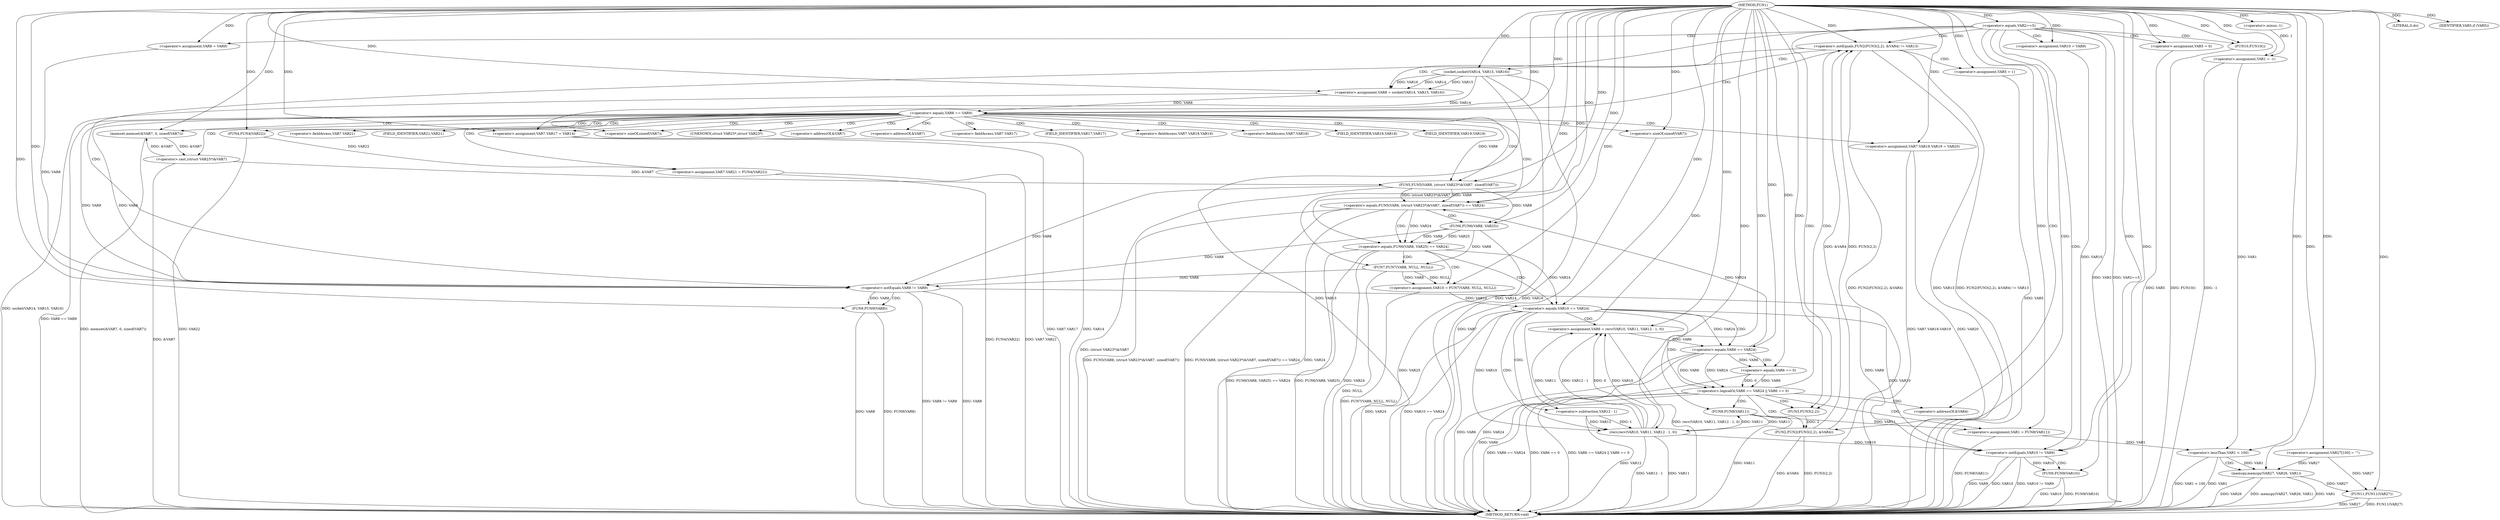digraph FUN1 {  
"1000100" [label = "(METHOD,FUN1)" ]
"1000273" [label = "(METHOD_RETURN,void)" ]
"1000103" [label = "(<operator>.assignment,VAR1 = -1)" ]
"1000105" [label = "(<operator>.minus,-1)" ]
"1000108" [label = "(<operator>.equals,VAR2==5)" ]
"1000115" [label = "(<operator>.assignment,VAR5 = 0)" ]
"1000121" [label = "(<operator>.assignment,VAR8 = VAR9)" ]
"1000125" [label = "(<operator>.assignment,VAR10 = VAR9)" ]
"1000132" [label = "(<operator>.notEquals,FUN2(FUN3(2,2), &VAR4) != VAR13)" ]
"1000133" [label = "(FUN2,FUN2(FUN3(2,2), &VAR4))" ]
"1000134" [label = "(FUN3,FUN3(2,2))" ]
"1000142" [label = "(<operator>.assignment,VAR5 = 1)" ]
"1000145" [label = "(<operator>.assignment,VAR8 = socket(VAR14, VAR15, VAR16))" ]
"1000147" [label = "(socket,socket(VAR14, VAR15, VAR16))" ]
"1000152" [label = "(<operator>.equals,VAR8 == VAR9)" ]
"1000157" [label = "(memset,memset(&VAR7, 0, sizeof(VAR7)))" ]
"1000161" [label = "(<operator>.sizeOf,sizeof(VAR7))" ]
"1000163" [label = "(<operator>.assignment,VAR7.VAR17 = VAR14)" ]
"1000168" [label = "(<operator>.assignment,VAR7.VAR18.VAR19 = VAR20)" ]
"1000175" [label = "(<operator>.assignment,VAR7.VAR21 = FUN4(VAR22))" ]
"1000179" [label = "(FUN4,FUN4(VAR22))" ]
"1000182" [label = "(<operator>.equals,FUN5(VAR8, (struct VAR23*)&VAR7, sizeof(VAR7)) == VAR24)" ]
"1000183" [label = "(FUN5,FUN5(VAR8, (struct VAR23*)&VAR7, sizeof(VAR7)))" ]
"1000185" [label = "(<operator>.cast,(struct VAR23*)&VAR7)" ]
"1000189" [label = "(<operator>.sizeOf,sizeof(VAR7))" ]
"1000195" [label = "(<operator>.equals,FUN6(VAR8, VAR25) == VAR24)" ]
"1000196" [label = "(FUN6,FUN6(VAR8, VAR25))" ]
"1000202" [label = "(<operator>.assignment,VAR10 = FUN7(VAR8, NULL, NULL))" ]
"1000204" [label = "(FUN7,FUN7(VAR8, NULL, NULL))" ]
"1000209" [label = "(<operator>.equals,VAR10 == VAR24)" ]
"1000214" [label = "(<operator>.assignment,VAR6 = recv(VAR10, VAR11, VAR12 - 1, 0))" ]
"1000216" [label = "(recv,recv(VAR10, VAR11, VAR12 - 1, 0))" ]
"1000219" [label = "(<operator>.subtraction,VAR12 - 1)" ]
"1000224" [label = "(<operator>.logicalOr,VAR6 == VAR24 || VAR6 == 0)" ]
"1000225" [label = "(<operator>.equals,VAR6 == VAR24)" ]
"1000228" [label = "(<operator>.equals,VAR6 == 0)" ]
"1000233" [label = "(<operator>.assignment,VAR1 = FUN8(VAR11))" ]
"1000235" [label = "(FUN8,FUN8(VAR11))" ]
"1000237" [label = "(LITERAL,0,do)" ]
"1000239" [label = "(<operator>.notEquals,VAR8 != VAR9)" ]
"1000243" [label = "(FUN9,FUN9(VAR8))" ]
"1000246" [label = "(<operator>.notEquals,VAR10 != VAR9)" ]
"1000250" [label = "(FUN9,FUN9(VAR10))" ]
"1000253" [label = "(IDENTIFIER,VAR5,if (VAR5))" ]
"1000255" [label = "(FUN10,FUN10())" ]
"1000259" [label = "(<operator>.assignment,VAR27[100] = \"\")" ]
"1000263" [label = "(<operator>.lessThan,VAR1 < 100)" ]
"1000267" [label = "(memcpy,memcpy(VAR27, VAR26, VAR1))" ]
"1000271" [label = "(FUN11,FUN11(VAR27))" ]
"1000137" [label = "(<operator>.addressOf,&VAR4)" ]
"1000158" [label = "(<operator>.addressOf,&VAR7)" ]
"1000164" [label = "(<operator>.fieldAccess,VAR7.VAR17)" ]
"1000166" [label = "(FIELD_IDENTIFIER,VAR17,VAR17)" ]
"1000169" [label = "(<operator>.fieldAccess,VAR7.VAR18.VAR19)" ]
"1000170" [label = "(<operator>.fieldAccess,VAR7.VAR18)" ]
"1000172" [label = "(FIELD_IDENTIFIER,VAR18,VAR18)" ]
"1000173" [label = "(FIELD_IDENTIFIER,VAR19,VAR19)" ]
"1000176" [label = "(<operator>.fieldAccess,VAR7.VAR21)" ]
"1000178" [label = "(FIELD_IDENTIFIER,VAR21,VAR21)" ]
"1000186" [label = "(UNKNOWN,struct VAR23*,struct VAR23*)" ]
"1000187" [label = "(<operator>.addressOf,&VAR7)" ]
  "1000183" -> "1000273"  [ label = "DDG: (struct VAR23*)&VAR7"] 
  "1000204" -> "1000273"  [ label = "DDG: NULL"] 
  "1000132" -> "1000273"  [ label = "DDG: FUN2(FUN3(2,2), &VAR4)"] 
  "1000195" -> "1000273"  [ label = "DDG: VAR24"] 
  "1000209" -> "1000273"  [ label = "DDG: VAR24"] 
  "1000182" -> "1000273"  [ label = "DDG: FUN5(VAR8, (struct VAR23*)&VAR7, sizeof(VAR7)) == VAR24"] 
  "1000246" -> "1000273"  [ label = "DDG: VAR9"] 
  "1000163" -> "1000273"  [ label = "DDG: VAR7.VAR17"] 
  "1000185" -> "1000273"  [ label = "DDG: &VAR7"] 
  "1000224" -> "1000273"  [ label = "DDG: VAR6 == VAR24"] 
  "1000250" -> "1000273"  [ label = "DDG: VAR10"] 
  "1000225" -> "1000273"  [ label = "DDG: VAR24"] 
  "1000108" -> "1000273"  [ label = "DDG: VAR2==5"] 
  "1000209" -> "1000273"  [ label = "DDG: VAR10 == VAR24"] 
  "1000235" -> "1000273"  [ label = "DDG: VAR11"] 
  "1000239" -> "1000273"  [ label = "DDG: VAR8 != VAR9"] 
  "1000168" -> "1000273"  [ label = "DDG: VAR7.VAR18.VAR19"] 
  "1000233" -> "1000273"  [ label = "DDG: FUN8(VAR11)"] 
  "1000189" -> "1000273"  [ label = "DDG: VAR7"] 
  "1000214" -> "1000273"  [ label = "DDG: recv(VAR10, VAR11, VAR12 - 1, 0)"] 
  "1000157" -> "1000273"  [ label = "DDG: memset(&VAR7, 0, sizeof(VAR7))"] 
  "1000175" -> "1000273"  [ label = "DDG: FUN4(VAR22)"] 
  "1000255" -> "1000273"  [ label = "DDG: FUN10()"] 
  "1000103" -> "1000273"  [ label = "DDG: -1"] 
  "1000225" -> "1000273"  [ label = "DDG: VAR6"] 
  "1000216" -> "1000273"  [ label = "DDG: VAR12 - 1"] 
  "1000239" -> "1000273"  [ label = "DDG: VAR8"] 
  "1000224" -> "1000273"  [ label = "DDG: VAR6 == 0"] 
  "1000132" -> "1000273"  [ label = "DDG: FUN2(FUN3(2,2), &VAR4) != VAR13"] 
  "1000132" -> "1000273"  [ label = "DDG: VAR13"] 
  "1000267" -> "1000273"  [ label = "DDG: VAR26"] 
  "1000195" -> "1000273"  [ label = "DDG: FUN6(VAR8, VAR25) == VAR24"] 
  "1000152" -> "1000273"  [ label = "DDG: VAR8 == VAR9"] 
  "1000228" -> "1000273"  [ label = "DDG: VAR6"] 
  "1000163" -> "1000273"  [ label = "DDG: VAR14"] 
  "1000267" -> "1000273"  [ label = "DDG: memcpy(VAR27, VAR26, VAR1)"] 
  "1000133" -> "1000273"  [ label = "DDG: FUN3(2,2)"] 
  "1000182" -> "1000273"  [ label = "DDG: VAR24"] 
  "1000263" -> "1000273"  [ label = "DDG: VAR1 < 100"] 
  "1000179" -> "1000273"  [ label = "DDG: VAR22"] 
  "1000263" -> "1000273"  [ label = "DDG: VAR1"] 
  "1000216" -> "1000273"  [ label = "DDG: VAR11"] 
  "1000147" -> "1000273"  [ label = "DDG: VAR15"] 
  "1000147" -> "1000273"  [ label = "DDG: VAR14"] 
  "1000175" -> "1000273"  [ label = "DDG: VAR7.VAR21"] 
  "1000142" -> "1000273"  [ label = "DDG: VAR5"] 
  "1000219" -> "1000273"  [ label = "DDG: VAR12"] 
  "1000243" -> "1000273"  [ label = "DDG: VAR8"] 
  "1000267" -> "1000273"  [ label = "DDG: VAR1"] 
  "1000147" -> "1000273"  [ label = "DDG: VAR16"] 
  "1000250" -> "1000273"  [ label = "DDG: FUN9(VAR10)"] 
  "1000271" -> "1000273"  [ label = "DDG: VAR27"] 
  "1000195" -> "1000273"  [ label = "DDG: FUN6(VAR8, VAR25)"] 
  "1000246" -> "1000273"  [ label = "DDG: VAR10 != VAR9"] 
  "1000145" -> "1000273"  [ label = "DDG: socket(VAR14, VAR15, VAR16)"] 
  "1000271" -> "1000273"  [ label = "DDG: FUN11(VAR27)"] 
  "1000115" -> "1000273"  [ label = "DDG: VAR5"] 
  "1000182" -> "1000273"  [ label = "DDG: FUN5(VAR8, (struct VAR23*)&VAR7, sizeof(VAR7))"] 
  "1000168" -> "1000273"  [ label = "DDG: VAR20"] 
  "1000133" -> "1000273"  [ label = "DDG: &VAR4"] 
  "1000243" -> "1000273"  [ label = "DDG: FUN9(VAR8)"] 
  "1000108" -> "1000273"  [ label = "DDG: VAR2"] 
  "1000246" -> "1000273"  [ label = "DDG: VAR10"] 
  "1000224" -> "1000273"  [ label = "DDG: VAR6 == VAR24 || VAR6 == 0"] 
  "1000202" -> "1000273"  [ label = "DDG: FUN7(VAR8, NULL, NULL)"] 
  "1000196" -> "1000273"  [ label = "DDG: VAR25"] 
  "1000105" -> "1000103"  [ label = "DDG: 1"] 
  "1000100" -> "1000103"  [ label = "DDG: "] 
  "1000100" -> "1000105"  [ label = "DDG: "] 
  "1000100" -> "1000108"  [ label = "DDG: "] 
  "1000100" -> "1000115"  [ label = "DDG: "] 
  "1000100" -> "1000121"  [ label = "DDG: "] 
  "1000100" -> "1000125"  [ label = "DDG: "] 
  "1000133" -> "1000132"  [ label = "DDG: FUN3(2,2)"] 
  "1000133" -> "1000132"  [ label = "DDG: &VAR4"] 
  "1000134" -> "1000133"  [ label = "DDG: 2"] 
  "1000100" -> "1000134"  [ label = "DDG: "] 
  "1000100" -> "1000132"  [ label = "DDG: "] 
  "1000100" -> "1000142"  [ label = "DDG: "] 
  "1000147" -> "1000145"  [ label = "DDG: VAR14"] 
  "1000147" -> "1000145"  [ label = "DDG: VAR15"] 
  "1000147" -> "1000145"  [ label = "DDG: VAR16"] 
  "1000100" -> "1000145"  [ label = "DDG: "] 
  "1000100" -> "1000147"  [ label = "DDG: "] 
  "1000145" -> "1000152"  [ label = "DDG: VAR8"] 
  "1000100" -> "1000152"  [ label = "DDG: "] 
  "1000185" -> "1000157"  [ label = "DDG: &VAR7"] 
  "1000100" -> "1000157"  [ label = "DDG: "] 
  "1000100" -> "1000161"  [ label = "DDG: "] 
  "1000147" -> "1000163"  [ label = "DDG: VAR14"] 
  "1000100" -> "1000163"  [ label = "DDG: "] 
  "1000100" -> "1000168"  [ label = "DDG: "] 
  "1000179" -> "1000175"  [ label = "DDG: VAR22"] 
  "1000100" -> "1000179"  [ label = "DDG: "] 
  "1000183" -> "1000182"  [ label = "DDG: VAR8"] 
  "1000183" -> "1000182"  [ label = "DDG: (struct VAR23*)&VAR7"] 
  "1000152" -> "1000183"  [ label = "DDG: VAR8"] 
  "1000100" -> "1000183"  [ label = "DDG: "] 
  "1000185" -> "1000183"  [ label = "DDG: &VAR7"] 
  "1000157" -> "1000185"  [ label = "DDG: &VAR7"] 
  "1000100" -> "1000189"  [ label = "DDG: "] 
  "1000225" -> "1000182"  [ label = "DDG: VAR24"] 
  "1000100" -> "1000182"  [ label = "DDG: "] 
  "1000196" -> "1000195"  [ label = "DDG: VAR8"] 
  "1000196" -> "1000195"  [ label = "DDG: VAR25"] 
  "1000183" -> "1000196"  [ label = "DDG: VAR8"] 
  "1000100" -> "1000196"  [ label = "DDG: "] 
  "1000182" -> "1000195"  [ label = "DDG: VAR24"] 
  "1000100" -> "1000195"  [ label = "DDG: "] 
  "1000204" -> "1000202"  [ label = "DDG: VAR8"] 
  "1000204" -> "1000202"  [ label = "DDG: NULL"] 
  "1000100" -> "1000202"  [ label = "DDG: "] 
  "1000196" -> "1000204"  [ label = "DDG: VAR8"] 
  "1000100" -> "1000204"  [ label = "DDG: "] 
  "1000202" -> "1000209"  [ label = "DDG: VAR10"] 
  "1000100" -> "1000209"  [ label = "DDG: "] 
  "1000195" -> "1000209"  [ label = "DDG: VAR24"] 
  "1000216" -> "1000214"  [ label = "DDG: VAR10"] 
  "1000216" -> "1000214"  [ label = "DDG: VAR11"] 
  "1000216" -> "1000214"  [ label = "DDG: VAR12 - 1"] 
  "1000216" -> "1000214"  [ label = "DDG: 0"] 
  "1000100" -> "1000214"  [ label = "DDG: "] 
  "1000209" -> "1000216"  [ label = "DDG: VAR10"] 
  "1000100" -> "1000216"  [ label = "DDG: "] 
  "1000235" -> "1000216"  [ label = "DDG: VAR11"] 
  "1000219" -> "1000216"  [ label = "DDG: VAR12"] 
  "1000219" -> "1000216"  [ label = "DDG: 1"] 
  "1000100" -> "1000219"  [ label = "DDG: "] 
  "1000225" -> "1000224"  [ label = "DDG: VAR6"] 
  "1000225" -> "1000224"  [ label = "DDG: VAR24"] 
  "1000214" -> "1000225"  [ label = "DDG: VAR6"] 
  "1000100" -> "1000225"  [ label = "DDG: "] 
  "1000209" -> "1000225"  [ label = "DDG: VAR24"] 
  "1000228" -> "1000224"  [ label = "DDG: VAR6"] 
  "1000228" -> "1000224"  [ label = "DDG: 0"] 
  "1000225" -> "1000228"  [ label = "DDG: VAR6"] 
  "1000100" -> "1000228"  [ label = "DDG: "] 
  "1000235" -> "1000233"  [ label = "DDG: VAR11"] 
  "1000100" -> "1000233"  [ label = "DDG: "] 
  "1000216" -> "1000235"  [ label = "DDG: VAR11"] 
  "1000100" -> "1000235"  [ label = "DDG: "] 
  "1000100" -> "1000237"  [ label = "DDG: "] 
  "1000183" -> "1000239"  [ label = "DDG: VAR8"] 
  "1000152" -> "1000239"  [ label = "DDG: VAR8"] 
  "1000196" -> "1000239"  [ label = "DDG: VAR8"] 
  "1000121" -> "1000239"  [ label = "DDG: VAR8"] 
  "1000204" -> "1000239"  [ label = "DDG: VAR8"] 
  "1000100" -> "1000239"  [ label = "DDG: "] 
  "1000152" -> "1000239"  [ label = "DDG: VAR9"] 
  "1000239" -> "1000243"  [ label = "DDG: VAR8"] 
  "1000100" -> "1000243"  [ label = "DDG: "] 
  "1000125" -> "1000246"  [ label = "DDG: VAR10"] 
  "1000209" -> "1000246"  [ label = "DDG: VAR10"] 
  "1000216" -> "1000246"  [ label = "DDG: VAR10"] 
  "1000100" -> "1000246"  [ label = "DDG: "] 
  "1000239" -> "1000246"  [ label = "DDG: VAR9"] 
  "1000246" -> "1000250"  [ label = "DDG: VAR10"] 
  "1000100" -> "1000250"  [ label = "DDG: "] 
  "1000100" -> "1000253"  [ label = "DDG: "] 
  "1000100" -> "1000255"  [ label = "DDG: "] 
  "1000100" -> "1000259"  [ label = "DDG: "] 
  "1000103" -> "1000263"  [ label = "DDG: VAR1"] 
  "1000233" -> "1000263"  [ label = "DDG: VAR1"] 
  "1000100" -> "1000263"  [ label = "DDG: "] 
  "1000259" -> "1000267"  [ label = "DDG: VAR27"] 
  "1000100" -> "1000267"  [ label = "DDG: "] 
  "1000263" -> "1000267"  [ label = "DDG: VAR1"] 
  "1000259" -> "1000271"  [ label = "DDG: VAR27"] 
  "1000267" -> "1000271"  [ label = "DDG: VAR27"] 
  "1000100" -> "1000271"  [ label = "DDG: "] 
  "1000108" -> "1000125"  [ label = "CDG: "] 
  "1000108" -> "1000133"  [ label = "CDG: "] 
  "1000108" -> "1000132"  [ label = "CDG: "] 
  "1000108" -> "1000239"  [ label = "CDG: "] 
  "1000108" -> "1000246"  [ label = "CDG: "] 
  "1000108" -> "1000121"  [ label = "CDG: "] 
  "1000108" -> "1000137"  [ label = "CDG: "] 
  "1000108" -> "1000115"  [ label = "CDG: "] 
  "1000108" -> "1000134"  [ label = "CDG: "] 
  "1000108" -> "1000255"  [ label = "CDG: "] 
  "1000132" -> "1000142"  [ label = "CDG: "] 
  "1000132" -> "1000145"  [ label = "CDG: "] 
  "1000132" -> "1000152"  [ label = "CDG: "] 
  "1000132" -> "1000147"  [ label = "CDG: "] 
  "1000152" -> "1000164"  [ label = "CDG: "] 
  "1000152" -> "1000161"  [ label = "CDG: "] 
  "1000152" -> "1000182"  [ label = "CDG: "] 
  "1000152" -> "1000166"  [ label = "CDG: "] 
  "1000152" -> "1000183"  [ label = "CDG: "] 
  "1000152" -> "1000157"  [ label = "CDG: "] 
  "1000152" -> "1000175"  [ label = "CDG: "] 
  "1000152" -> "1000179"  [ label = "CDG: "] 
  "1000152" -> "1000176"  [ label = "CDG: "] 
  "1000152" -> "1000187"  [ label = "CDG: "] 
  "1000152" -> "1000185"  [ label = "CDG: "] 
  "1000152" -> "1000186"  [ label = "CDG: "] 
  "1000152" -> "1000172"  [ label = "CDG: "] 
  "1000152" -> "1000189"  [ label = "CDG: "] 
  "1000152" -> "1000169"  [ label = "CDG: "] 
  "1000152" -> "1000163"  [ label = "CDG: "] 
  "1000152" -> "1000168"  [ label = "CDG: "] 
  "1000152" -> "1000178"  [ label = "CDG: "] 
  "1000152" -> "1000173"  [ label = "CDG: "] 
  "1000152" -> "1000158"  [ label = "CDG: "] 
  "1000152" -> "1000170"  [ label = "CDG: "] 
  "1000182" -> "1000195"  [ label = "CDG: "] 
  "1000182" -> "1000196"  [ label = "CDG: "] 
  "1000195" -> "1000204"  [ label = "CDG: "] 
  "1000195" -> "1000202"  [ label = "CDG: "] 
  "1000195" -> "1000209"  [ label = "CDG: "] 
  "1000209" -> "1000216"  [ label = "CDG: "] 
  "1000209" -> "1000219"  [ label = "CDG: "] 
  "1000209" -> "1000214"  [ label = "CDG: "] 
  "1000209" -> "1000224"  [ label = "CDG: "] 
  "1000209" -> "1000225"  [ label = "CDG: "] 
  "1000224" -> "1000233"  [ label = "CDG: "] 
  "1000224" -> "1000235"  [ label = "CDG: "] 
  "1000224" -> "1000133"  [ label = "CDG: "] 
  "1000224" -> "1000132"  [ label = "CDG: "] 
  "1000224" -> "1000137"  [ label = "CDG: "] 
  "1000224" -> "1000134"  [ label = "CDG: "] 
  "1000225" -> "1000228"  [ label = "CDG: "] 
  "1000239" -> "1000243"  [ label = "CDG: "] 
  "1000246" -> "1000250"  [ label = "CDG: "] 
  "1000263" -> "1000267"  [ label = "CDG: "] 
}
